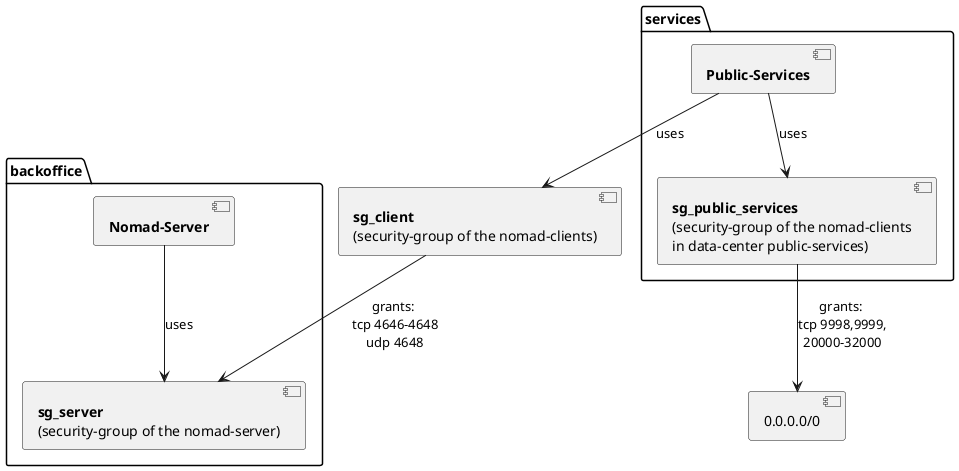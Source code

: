 @startuml

package "backoffice"{
  [**Nomad-Server**] as SERVER
  [**sg_server**\n(security-group of the nomad-server)] as SG_SERVER
}

package "services"{
  [**Public-Services**] as PULBIC
  [**sg_public_services**\n(security-group of the nomad-clients\nin data-center public-services)] as SG_PULBIC
}

[**sg_client**\n(security-group of the nomad-clients)] as SG_CLIENT

[0.0.0.0/0] as ALL

PULBIC --> SG_CLIENT: uses
PULBIC --> SG_PULBIC: uses
SG_PULBIC --> ALL: grants: \ntcp 9998,9999,\n20000-32000
SG_CLIENT --> SG_SERVER: grants: \ntcp 4646-4648\nudp 4648
SERVER --> SG_SERVER: uses


@enduml